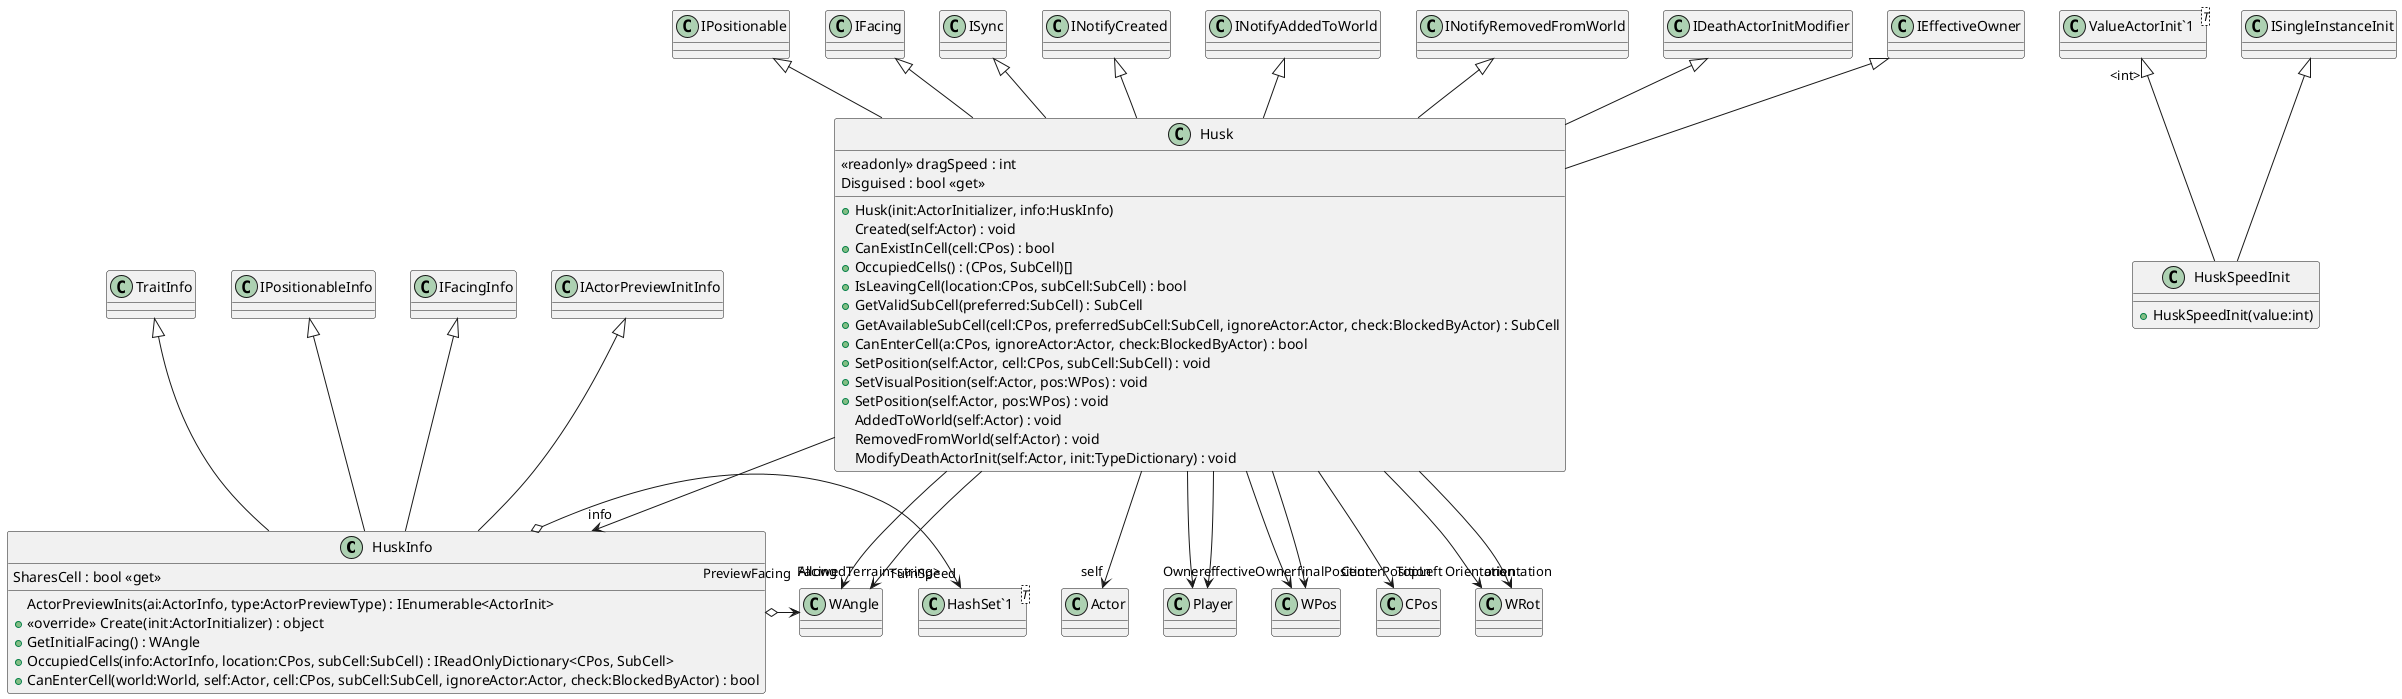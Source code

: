 @startuml
class HuskInfo {
    ActorPreviewInits(ai:ActorInfo, type:ActorPreviewType) : IEnumerable<ActorInit>
    + <<override>> Create(init:ActorInitializer) : object
    + GetInitialFacing() : WAngle
    + OccupiedCells(info:ActorInfo, location:CPos, subCell:SubCell) : IReadOnlyDictionary<CPos, SubCell>
    SharesCell : bool <<get>>
    + CanEnterCell(world:World, self:Actor, cell:CPos, subCell:SubCell, ignoreActor:Actor, check:BlockedByActor) : bool
}
class Husk {
    <<readonly>> dragSpeed : int
    + Husk(init:ActorInitializer, info:HuskInfo)
    Created(self:Actor) : void
    + CanExistInCell(cell:CPos) : bool
    + OccupiedCells() : (CPos, SubCell)[]
    + IsLeavingCell(location:CPos, subCell:SubCell) : bool
    + GetValidSubCell(preferred:SubCell) : SubCell
    + GetAvailableSubCell(cell:CPos, preferredSubCell:SubCell, ignoreActor:Actor, check:BlockedByActor) : SubCell
    + CanEnterCell(a:CPos, ignoreActor:Actor, check:BlockedByActor) : bool
    + SetPosition(self:Actor, cell:CPos, subCell:SubCell) : void
    + SetVisualPosition(self:Actor, pos:WPos) : void
    + SetPosition(self:Actor, pos:WPos) : void
    AddedToWorld(self:Actor) : void
    RemovedFromWorld(self:Actor) : void
    ModifyDeathActorInit(self:Actor, init:TypeDictionary) : void
    Disguised : bool <<get>>
}
class HuskSpeedInit {
    + HuskSpeedInit(value:int)
}
class "HashSet`1"<T> {
}
class "ValueActorInit`1"<T> {
}
TraitInfo <|-- HuskInfo
IPositionableInfo <|-- HuskInfo
IFacingInfo <|-- HuskInfo
IActorPreviewInitInfo <|-- HuskInfo
HuskInfo o-> "AllowedTerrain<string>" "HashSet`1"
HuskInfo o-> "PreviewFacing" WAngle
IPositionable <|-- Husk
IFacing <|-- Husk
ISync <|-- Husk
INotifyCreated <|-- Husk
INotifyAddedToWorld <|-- Husk
INotifyRemovedFromWorld <|-- Husk
IDeathActorInitModifier <|-- Husk
IEffectiveOwner <|-- Husk
Husk --> "self" Actor
Husk --> "info" HuskInfo
Husk --> "effectiveOwner" Player
Husk --> "finalPosition" WPos
Husk --> "TopLeft" CPos
Husk --> "CenterPosition" WPos
Husk --> "orientation" WRot
Husk --> "Facing" WAngle
Husk --> "Orientation" WRot
Husk --> "TurnSpeed" WAngle
Husk --> "Owner" Player
"ValueActorInit`1" "<int>" <|-- HuskSpeedInit
ISingleInstanceInit <|-- HuskSpeedInit
@enduml
